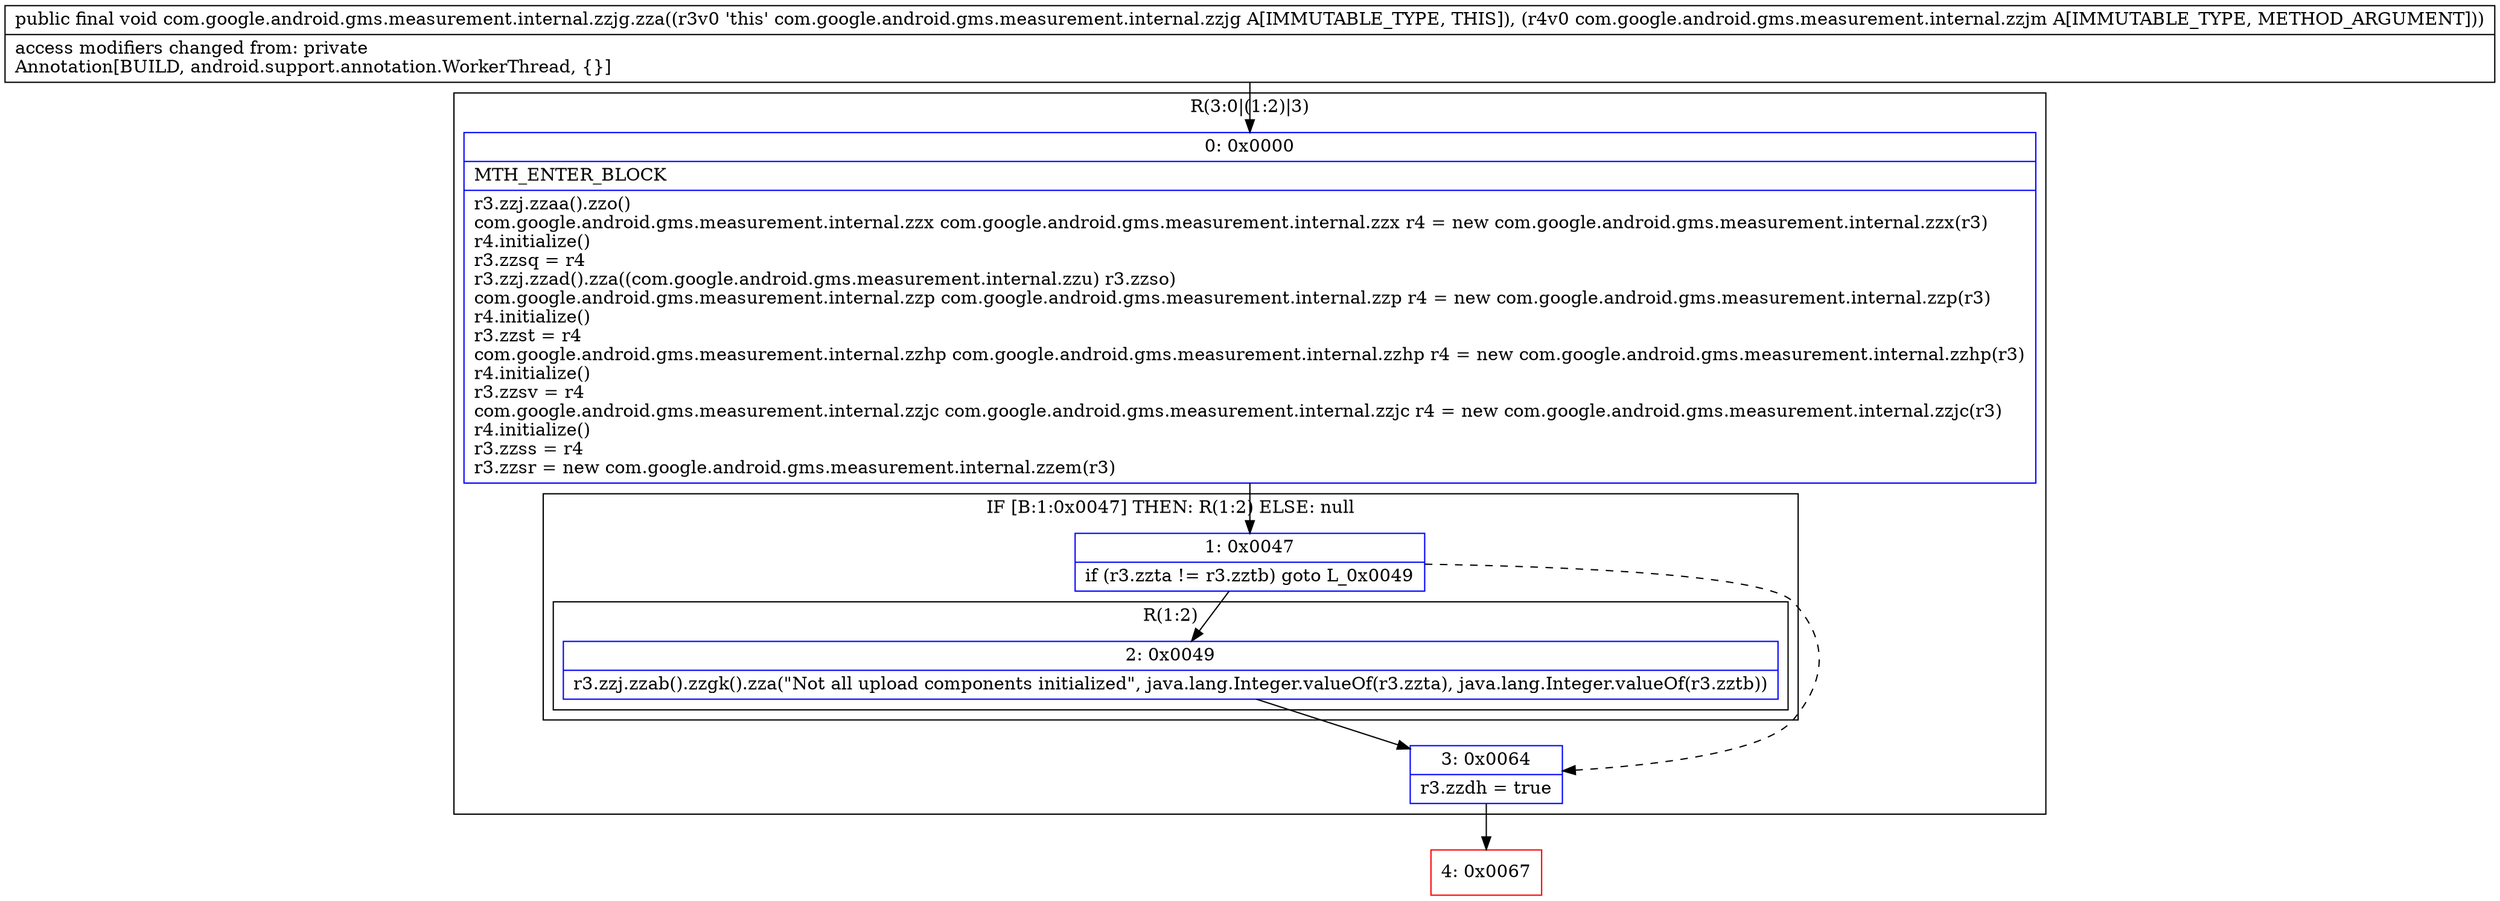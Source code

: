 digraph "CFG forcom.google.android.gms.measurement.internal.zzjg.zza(Lcom\/google\/android\/gms\/measurement\/internal\/zzjm;)V" {
subgraph cluster_Region_501420668 {
label = "R(3:0|(1:2)|3)";
node [shape=record,color=blue];
Node_0 [shape=record,label="{0\:\ 0x0000|MTH_ENTER_BLOCK\l|r3.zzj.zzaa().zzo()\lcom.google.android.gms.measurement.internal.zzx com.google.android.gms.measurement.internal.zzx r4 = new com.google.android.gms.measurement.internal.zzx(r3)\lr4.initialize()\lr3.zzsq = r4\lr3.zzj.zzad().zza((com.google.android.gms.measurement.internal.zzu) r3.zzso)\lcom.google.android.gms.measurement.internal.zzp com.google.android.gms.measurement.internal.zzp r4 = new com.google.android.gms.measurement.internal.zzp(r3)\lr4.initialize()\lr3.zzst = r4\lcom.google.android.gms.measurement.internal.zzhp com.google.android.gms.measurement.internal.zzhp r4 = new com.google.android.gms.measurement.internal.zzhp(r3)\lr4.initialize()\lr3.zzsv = r4\lcom.google.android.gms.measurement.internal.zzjc com.google.android.gms.measurement.internal.zzjc r4 = new com.google.android.gms.measurement.internal.zzjc(r3)\lr4.initialize()\lr3.zzss = r4\lr3.zzsr = new com.google.android.gms.measurement.internal.zzem(r3)\l}"];
subgraph cluster_IfRegion_1966171891 {
label = "IF [B:1:0x0047] THEN: R(1:2) ELSE: null";
node [shape=record,color=blue];
Node_1 [shape=record,label="{1\:\ 0x0047|if (r3.zzta != r3.zztb) goto L_0x0049\l}"];
subgraph cluster_Region_3529878 {
label = "R(1:2)";
node [shape=record,color=blue];
Node_2 [shape=record,label="{2\:\ 0x0049|r3.zzj.zzab().zzgk().zza(\"Not all upload components initialized\", java.lang.Integer.valueOf(r3.zzta), java.lang.Integer.valueOf(r3.zztb))\l}"];
}
}
Node_3 [shape=record,label="{3\:\ 0x0064|r3.zzdh = true\l}"];
}
Node_4 [shape=record,color=red,label="{4\:\ 0x0067}"];
MethodNode[shape=record,label="{public final void com.google.android.gms.measurement.internal.zzjg.zza((r3v0 'this' com.google.android.gms.measurement.internal.zzjg A[IMMUTABLE_TYPE, THIS]), (r4v0 com.google.android.gms.measurement.internal.zzjm A[IMMUTABLE_TYPE, METHOD_ARGUMENT]))  | access modifiers changed from: private\lAnnotation[BUILD, android.support.annotation.WorkerThread, \{\}]\l}"];
MethodNode -> Node_0;
Node_0 -> Node_1;
Node_1 -> Node_2;
Node_1 -> Node_3[style=dashed];
Node_2 -> Node_3;
Node_3 -> Node_4;
}

